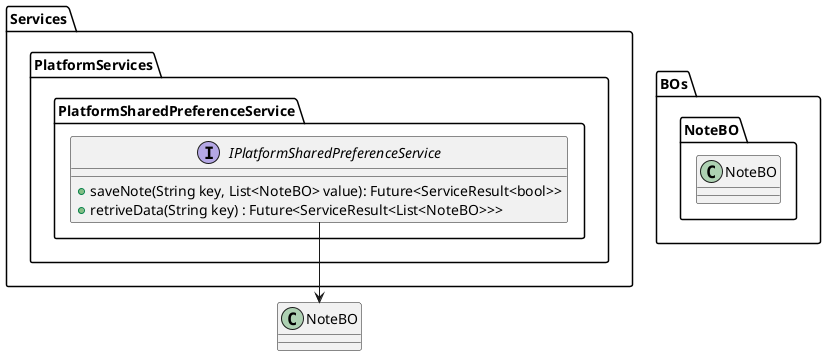 @startuml ClassDiagram


package Services{
    package PlatformServices{
        package PlatformSharedPreferenceService{
            interface IPlatformSharedPreferenceService{
                + saveNote(String key, List<NoteBO> value): Future<ServiceResult<bool>>
                + retriveData(String key) : Future<ServiceResult<List<NoteBO>>>
            }
        }
    }
}
package BOs{
    package NoteBO{
        class NoteBO{
        }
    }
}

IPlatformSharedPreferenceService --> NoteBO

newpage
package Pages{
    package CreateNotesScreen{
        class CreateNotesScreenVM{
             + createNewNote(requred String enteredTitle, required String enteredDescription) : void
        }
    }
}
package Services{
    package PlatformServices{
        package PlatformSharedPreferenceService{
            interface IPlatformSharedPreferenceService{
                + saveNote(String key, List<NoteBO> value): Future<ServiceResult<bool>>
            }
        }
    }
}
CreateNotesScreenVM --> IPlatformSharedPreferenceService

newpage
package Pages{
    package NotesListScreen{
        class NotesListScreenVM{
            + retriveListOfNotes(String Key) : void
        }
    }
}

package Services{
    package PlatformServices{
        package PlatformSharedPreferenceService{
            interface IPlatformSharedPreferenceService{
                + retriveData(String key) : Future<ServiceResult<List<NoteBO>>>
            }
        }
    }
}
NotesListScreenVM --> IPlatformSharedPreferenceService
@enduml
